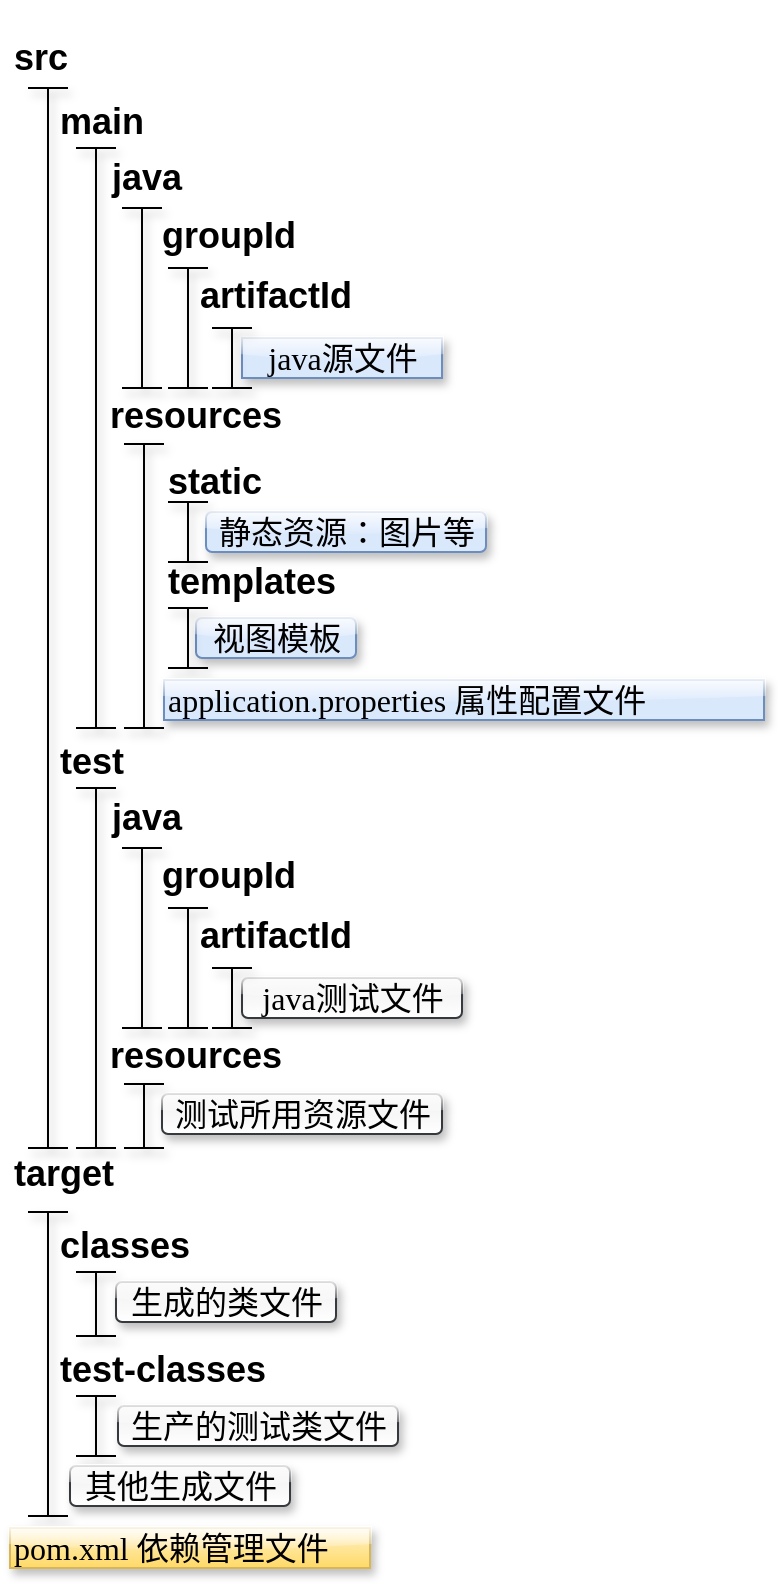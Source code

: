 <mxfile version="16.2.2" type="device"><diagram id="1lgFJfej97OhUsfOIZIu" name="Page-1"><mxGraphModel dx="942" dy="634" grid="1" gridSize="10" guides="1" tooltips="1" connect="1" arrows="1" fold="1" page="1" pageScale="1" pageWidth="827" pageHeight="1169" math="0" shadow="0"><root><mxCell id="0"/><mxCell id="1" parent="0"/><mxCell id="sbPghXL9Z57llv1gw48l-15" value="" style="shape=crossbar;whiteSpace=wrap;html=1;rounded=1;direction=south;shadow=1;sketch=0;" vertex="1" parent="1"><mxGeometry x="276" y="150" width="20" height="530" as="geometry"/></mxCell><mxCell id="sbPghXL9Z57llv1gw48l-16" value="&lt;h2&gt;&lt;b&gt;src&lt;/b&gt;&lt;/h2&gt;" style="text;html=1;align=left;verticalAlign=middle;resizable=0;points=[];autosize=1;fillColor=none;shadow=1;" vertex="1" parent="1"><mxGeometry x="267" y="110" width="40" height="50" as="geometry"/></mxCell><mxCell id="sbPghXL9Z57llv1gw48l-30" value="&lt;h1&gt;&lt;b&gt;&lt;font style=&quot;font-size: 18px&quot;&gt;main&lt;/font&gt;&lt;/b&gt;&lt;/h1&gt;" style="text;html=1;align=left;verticalAlign=middle;resizable=0;points=[];autosize=1;strokeColor=none;fillColor=none;shadow=1;" vertex="1" parent="1"><mxGeometry x="290" y="140" width="60" height="50" as="geometry"/></mxCell><mxCell id="sbPghXL9Z57llv1gw48l-31" value="" style="shape=crossbar;whiteSpace=wrap;html=1;rounded=1;direction=south;fontSize=18;shadow=1;fillColor=none;" vertex="1" parent="1"><mxGeometry x="300" y="180" width="20" height="290" as="geometry"/></mxCell><mxCell id="sbPghXL9Z57llv1gw48l-32" value="&lt;h1&gt;&lt;b&gt;&lt;font style=&quot;font-size: 18px&quot;&gt;java&lt;/font&gt;&lt;/b&gt;&lt;/h1&gt;" style="text;html=1;align=left;verticalAlign=middle;resizable=0;points=[];autosize=1;strokeColor=none;fillColor=none;shadow=1;" vertex="1" parent="1"><mxGeometry x="316" y="168" width="50" height="50" as="geometry"/></mxCell><mxCell id="sbPghXL9Z57llv1gw48l-33" value="&lt;h1&gt;&lt;b&gt;&lt;font style=&quot;font-size: 18px&quot;&gt;resources&lt;/font&gt;&lt;/b&gt;&lt;/h1&gt;" style="text;html=1;align=left;verticalAlign=middle;resizable=0;points=[];autosize=1;strokeColor=none;fillColor=none;shadow=1;" vertex="1" parent="1"><mxGeometry x="315" y="287" width="100" height="50" as="geometry"/></mxCell><mxCell id="sbPghXL9Z57llv1gw48l-34" value="&lt;h1&gt;&lt;b&gt;&lt;font style=&quot;font-size: 18px&quot;&gt;static&lt;/font&gt;&lt;/b&gt;&lt;/h1&gt;" style="text;html=1;align=left;verticalAlign=middle;resizable=0;points=[];autosize=1;strokeColor=none;fillColor=none;shadow=1;" vertex="1" parent="1"><mxGeometry x="344" y="320" width="60" height="50" as="geometry"/></mxCell><mxCell id="sbPghXL9Z57llv1gw48l-35" value="&lt;h1&gt;&lt;b&gt;&lt;font style=&quot;font-size: 18px&quot;&gt;templates&lt;/font&gt;&lt;/b&gt;&lt;/h1&gt;" style="text;html=1;align=left;verticalAlign=middle;resizable=0;points=[];autosize=1;strokeColor=none;fillColor=none;shadow=1;" vertex="1" parent="1"><mxGeometry x="344" y="370" width="100" height="50" as="geometry"/></mxCell><mxCell id="sbPghXL9Z57llv1gw48l-36" value="&lt;h1&gt;&lt;b&gt;&lt;font style=&quot;font-size: 18px&quot;&gt;groupId&lt;/font&gt;&lt;/b&gt;&lt;/h1&gt;" style="text;html=1;align=left;verticalAlign=middle;resizable=0;points=[];autosize=1;strokeColor=none;fillColor=none;shadow=1;" vertex="1" parent="1"><mxGeometry x="341" y="197" width="80" height="50" as="geometry"/></mxCell><mxCell id="sbPghXL9Z57llv1gw48l-37" value="&lt;h1&gt;&lt;b&gt;&lt;font style=&quot;font-size: 18px&quot;&gt;artifactId&lt;/font&gt;&lt;/b&gt;&lt;/h1&gt;" style="text;html=1;align=left;verticalAlign=middle;resizable=0;points=[];autosize=1;strokeColor=none;fillColor=none;shadow=1;" vertex="1" parent="1"><mxGeometry x="360" y="227" width="90" height="50" as="geometry"/></mxCell><mxCell id="sbPghXL9Z57llv1gw48l-38" value="" style="shape=crossbar;whiteSpace=wrap;html=1;rounded=1;direction=south;fontSize=18;shadow=1;fillColor=none;" vertex="1" parent="1"><mxGeometry x="323" y="210" width="20" height="90" as="geometry"/></mxCell><mxCell id="sbPghXL9Z57llv1gw48l-39" value="" style="shape=crossbar;whiteSpace=wrap;html=1;rounded=1;direction=south;fontSize=18;shadow=1;fillColor=none;" vertex="1" parent="1"><mxGeometry x="346" y="240" width="20" height="60" as="geometry"/></mxCell><mxCell id="sbPghXL9Z57llv1gw48l-40" value="java源文件" style="text;align=center;verticalAlign=middle;resizable=0;points=[];autosize=1;fontSize=16;fillColor=#dae8fc;fontStyle=0;labelBackgroundColor=none;labelBorderColor=none;html=1;fontFamily=仿宋;strokeColor=#6c8ebf;rounded=0;shadow=1;glass=1;" vertex="1" parent="1"><mxGeometry x="383" y="275" width="100" height="20" as="geometry"/></mxCell><mxCell id="sbPghXL9Z57llv1gw48l-41" value="" style="shape=crossbar;whiteSpace=wrap;html=1;rounded=1;direction=south;fontSize=18;shadow=1;fillColor=none;" vertex="1" parent="1"><mxGeometry x="368" y="270" width="20" height="30" as="geometry"/></mxCell><mxCell id="sbPghXL9Z57llv1gw48l-42" value="静态资源：图片等" style="text;align=center;verticalAlign=middle;resizable=0;points=[];autosize=1;fontSize=16;fillColor=#dae8fc;fontStyle=0;labelBackgroundColor=none;labelBorderColor=none;html=1;fontFamily=仿宋;spacingTop=0;strokeColor=#6c8ebf;rounded=1;shadow=1;sketch=0;glass=1;" vertex="1" parent="1"><mxGeometry x="365" y="362" width="140" height="20" as="geometry"/></mxCell><mxCell id="sbPghXL9Z57llv1gw48l-43" value="视图模板" style="text;align=center;verticalAlign=middle;resizable=0;points=[];autosize=1;fontSize=16;fillColor=#dae8fc;fontStyle=0;labelBackgroundColor=none;labelBorderColor=none;html=1;fontFamily=仿宋;spacingTop=0;strokeColor=#6c8ebf;rounded=1;shadow=1;sketch=0;glass=1;" vertex="1" parent="1"><mxGeometry x="360" y="415" width="80" height="20" as="geometry"/></mxCell><mxCell id="sbPghXL9Z57llv1gw48l-44" value="" style="shape=crossbar;whiteSpace=wrap;html=1;rounded=1;direction=south;fontSize=18;shadow=1;fillColor=none;" vertex="1" parent="1"><mxGeometry x="324" y="328" width="20" height="142" as="geometry"/></mxCell><mxCell id="sbPghXL9Z57llv1gw48l-45" value="" style="shape=crossbar;whiteSpace=wrap;html=1;rounded=1;direction=south;fontSize=18;shadow=1;fillColor=none;" vertex="1" parent="1"><mxGeometry x="346" y="357" width="20" height="30" as="geometry"/></mxCell><mxCell id="sbPghXL9Z57llv1gw48l-46" value="" style="shape=crossbar;whiteSpace=wrap;html=1;rounded=1;direction=south;fontSize=18;shadow=1;fillColor=none;" vertex="1" parent="1"><mxGeometry x="346" y="410" width="20" height="30" as="geometry"/></mxCell><mxCell id="sbPghXL9Z57llv1gw48l-67" value="application.properties 属性配置文件&lt;br style=&quot;font-size: 16px;&quot;&gt;" style="text;align=left;verticalAlign=middle;resizable=0;points=[];autosize=1;fillColor=#dae8fc;fontStyle=0;labelBackgroundColor=none;labelBorderColor=none;html=1;fontFamily=仿宋;fontSize=16;spacingTop=0;strokeColor=#6c8ebf;rounded=0;shadow=1;sketch=0;glass=1;" vertex="1" parent="1"><mxGeometry x="344" y="446" width="300" height="20" as="geometry"/></mxCell><mxCell id="sbPghXL9Z57llv1gw48l-68" value="&lt;h1&gt;&lt;b&gt;&lt;font style=&quot;font-size: 18px&quot;&gt;test&lt;/font&gt;&lt;/b&gt;&lt;/h1&gt;" style="text;html=1;align=left;verticalAlign=middle;resizable=0;points=[];autosize=1;strokeColor=none;fillColor=none;shadow=1;" vertex="1" parent="1"><mxGeometry x="290" y="460" width="50" height="50" as="geometry"/></mxCell><mxCell id="sbPghXL9Z57llv1gw48l-69" value="" style="shape=crossbar;whiteSpace=wrap;html=1;rounded=1;direction=south;fontSize=18;shadow=1;" vertex="1" parent="1"><mxGeometry x="300" y="500" width="20" height="180" as="geometry"/></mxCell><mxCell id="sbPghXL9Z57llv1gw48l-70" value="&lt;h1&gt;&lt;b&gt;&lt;font style=&quot;font-size: 18px&quot;&gt;java&lt;/font&gt;&lt;/b&gt;&lt;/h1&gt;" style="text;html=1;align=left;verticalAlign=middle;resizable=0;points=[];autosize=1;strokeColor=none;fillColor=none;shadow=1;" vertex="1" parent="1"><mxGeometry x="316" y="488" width="50" height="50" as="geometry"/></mxCell><mxCell id="sbPghXL9Z57llv1gw48l-71" value="&lt;h1&gt;&lt;b&gt;&lt;font style=&quot;font-size: 18px&quot;&gt;resources&lt;/font&gt;&lt;/b&gt;&lt;/h1&gt;" style="text;html=1;align=left;verticalAlign=middle;resizable=0;points=[];autosize=1;strokeColor=none;fillColor=none;shadow=1;" vertex="1" parent="1"><mxGeometry x="315" y="607" width="100" height="50" as="geometry"/></mxCell><mxCell id="sbPghXL9Z57llv1gw48l-74" value="&lt;h1&gt;&lt;b&gt;&lt;font style=&quot;font-size: 18px&quot;&gt;groupId&lt;/font&gt;&lt;/b&gt;&lt;/h1&gt;" style="text;html=1;align=left;verticalAlign=middle;resizable=0;points=[];autosize=1;strokeColor=none;fillColor=none;shadow=1;" vertex="1" parent="1"><mxGeometry x="341" y="517" width="80" height="50" as="geometry"/></mxCell><mxCell id="sbPghXL9Z57llv1gw48l-75" value="&lt;h1&gt;&lt;b&gt;&lt;font style=&quot;font-size: 18px&quot;&gt;artifactId&lt;/font&gt;&lt;/b&gt;&lt;/h1&gt;" style="text;html=1;align=left;verticalAlign=middle;resizable=0;points=[];autosize=1;strokeColor=none;fillColor=none;shadow=1;" vertex="1" parent="1"><mxGeometry x="360" y="547" width="90" height="50" as="geometry"/></mxCell><mxCell id="sbPghXL9Z57llv1gw48l-76" value="" style="shape=crossbar;whiteSpace=wrap;html=1;rounded=1;direction=south;fontSize=18;shadow=1;" vertex="1" parent="1"><mxGeometry x="323" y="530" width="20" height="90" as="geometry"/></mxCell><mxCell id="sbPghXL9Z57llv1gw48l-77" value="" style="shape=crossbar;whiteSpace=wrap;html=1;rounded=1;direction=south;fontSize=18;shadow=1;" vertex="1" parent="1"><mxGeometry x="346" y="560" width="20" height="60" as="geometry"/></mxCell><mxCell id="sbPghXL9Z57llv1gw48l-78" value="java测试文件" style="text;align=center;verticalAlign=middle;resizable=0;points=[];autosize=1;fontSize=16;fillColor=#eeeeee;fontStyle=0;labelBackgroundColor=none;labelBorderColor=none;html=1;fontFamily=仿宋;spacingTop=0;strokeColor=#36393d;gradientColor=#ffffff;rounded=1;shadow=1;sketch=0;glass=1;" vertex="1" parent="1"><mxGeometry x="383" y="595" width="110" height="20" as="geometry"/></mxCell><mxCell id="sbPghXL9Z57llv1gw48l-79" value="" style="shape=crossbar;whiteSpace=wrap;html=1;rounded=1;direction=south;fontSize=18;shadow=1;" vertex="1" parent="1"><mxGeometry x="368" y="590" width="20" height="30" as="geometry"/></mxCell><mxCell id="sbPghXL9Z57llv1gw48l-82" value="" style="shape=crossbar;whiteSpace=wrap;html=1;rounded=1;direction=south;fontSize=18;shadow=1;" vertex="1" parent="1"><mxGeometry x="324" y="648" width="20" height="32" as="geometry"/></mxCell><mxCell id="sbPghXL9Z57llv1gw48l-86" value="测试所用资源文件" style="text;align=center;verticalAlign=middle;resizable=0;points=[];autosize=1;fontSize=16;fillColor=#eeeeee;fontStyle=0;labelBackgroundColor=none;labelBorderColor=none;html=1;fontFamily=仿宋;spacingTop=0;strokeColor=#36393d;gradientColor=#ffffff;rounded=1;shadow=1;sketch=0;glass=1;" vertex="1" parent="1"><mxGeometry x="343" y="653" width="140" height="20" as="geometry"/></mxCell><mxCell id="sbPghXL9Z57llv1gw48l-87" value="" style="shape=crossbar;whiteSpace=wrap;html=1;rounded=1;direction=south;shadow=1;" vertex="1" parent="1"><mxGeometry x="276" y="712" width="20" height="152" as="geometry"/></mxCell><mxCell id="sbPghXL9Z57llv1gw48l-88" value="&lt;h2&gt;&lt;b&gt;target&lt;/b&gt;&lt;/h2&gt;" style="text;html=1;align=left;verticalAlign=middle;resizable=0;points=[];autosize=1;strokeColor=none;fillColor=none;shadow=1;" vertex="1" parent="1"><mxGeometry x="267" y="668" width="70" height="50" as="geometry"/></mxCell><mxCell id="sbPghXL9Z57llv1gw48l-89" value="&lt;h1&gt;&lt;b&gt;&lt;font style=&quot;font-size: 18px&quot;&gt;classes&lt;/font&gt;&lt;/b&gt;&lt;/h1&gt;" style="text;html=1;align=left;verticalAlign=middle;resizable=0;points=[];autosize=1;strokeColor=none;fillColor=none;shadow=1;" vertex="1" parent="1"><mxGeometry x="290" y="702" width="80" height="50" as="geometry"/></mxCell><mxCell id="sbPghXL9Z57llv1gw48l-90" value="" style="shape=crossbar;whiteSpace=wrap;html=1;rounded=1;direction=south;fontSize=18;shadow=1;" vertex="1" parent="1"><mxGeometry x="300" y="742" width="20" height="32" as="geometry"/></mxCell><mxCell id="sbPghXL9Z57llv1gw48l-107" value="&lt;h1&gt;&lt;b&gt;&lt;font style=&quot;font-size: 18px&quot;&gt;test-classes&lt;/font&gt;&lt;/b&gt;&lt;/h1&gt;" style="text;html=1;align=left;verticalAlign=middle;resizable=0;points=[];autosize=1;strokeColor=none;fillColor=none;shadow=1;" vertex="1" parent="1"><mxGeometry x="290" y="764" width="120" height="50" as="geometry"/></mxCell><mxCell id="sbPghXL9Z57llv1gw48l-108" value="" style="shape=crossbar;whiteSpace=wrap;html=1;rounded=1;direction=south;fontSize=18;shadow=1;" vertex="1" parent="1"><mxGeometry x="300" y="804" width="20" height="30" as="geometry"/></mxCell><mxCell id="sbPghXL9Z57llv1gw48l-119" value="生成的类文件" style="text;align=center;verticalAlign=middle;resizable=0;points=[];autosize=1;fontSize=16;fillColor=#eeeeee;fontStyle=0;labelBackgroundColor=none;labelBorderColor=none;html=1;fontFamily=仿宋;spacingTop=0;strokeColor=#36393d;gradientColor=#ffffff;rounded=1;shadow=1;sketch=0;glass=1;" vertex="1" parent="1"><mxGeometry x="320" y="747" width="110" height="20" as="geometry"/></mxCell><mxCell id="sbPghXL9Z57llv1gw48l-120" value="生产的测试类文件" style="text;align=center;verticalAlign=middle;resizable=0;points=[];autosize=1;fontSize=16;fillColor=#eeeeee;fontStyle=0;labelBackgroundColor=none;labelBorderColor=none;html=1;fontFamily=仿宋;spacingTop=0;strokeColor=#36393d;gradientColor=#ffffff;rounded=1;shadow=1;sketch=0;glass=1;" vertex="1" parent="1"><mxGeometry x="321" y="809" width="140" height="20" as="geometry"/></mxCell><mxCell id="sbPghXL9Z57llv1gw48l-121" value="其他生成文件" style="text;align=center;verticalAlign=middle;resizable=0;points=[];autosize=1;fontSize=16;fillColor=#eeeeee;fontStyle=0;labelBackgroundColor=none;labelBorderColor=none;html=1;fontFamily=仿宋;spacingTop=0;strokeColor=#36393d;gradientColor=#ffffff;rounded=1;shadow=1;sketch=0;glass=1;" vertex="1" parent="1"><mxGeometry x="297" y="839" width="110" height="20" as="geometry"/></mxCell><mxCell id="sbPghXL9Z57llv1gw48l-122" value="pom.xml 依赖管理文件" style="text;align=left;verticalAlign=middle;resizable=0;points=[];autosize=1;fillColor=#fff2cc;fontStyle=0;labelBackgroundColor=none;labelBorderColor=none;html=1;fontFamily=仿宋;fontSize=16;spacingTop=0;strokeColor=#d6b656;rounded=0;shadow=1;sketch=0;glass=1;gradientColor=#ffd966;" vertex="1" parent="1"><mxGeometry x="267" y="870" width="180" height="20" as="geometry"/></mxCell></root></mxGraphModel></diagram></mxfile>